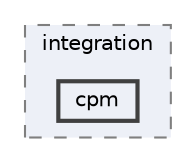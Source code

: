 digraph "/home/ale/sparse-matrix/json/docs/mkdocs/docs/integration/cpm"
{
 // LATEX_PDF_SIZE
  bgcolor="transparent";
  edge [fontname=Helvetica,fontsize=10,labelfontname=Helvetica,labelfontsize=10];
  node [fontname=Helvetica,fontsize=10,shape=box,height=0.2,width=0.4];
  compound=true
  subgraph clusterdir_19b36ec3831896adaf9b65df7b7b5c1a {
    graph [ bgcolor="#edf0f7", pencolor="grey50", label="integration", fontname=Helvetica,fontsize=10 style="filled,dashed", URL="dir_19b36ec3831896adaf9b65df7b7b5c1a.html",tooltip=""]
  dir_75afa0ba41968ad1e1449a2b52ce3328 [label="cpm", fillcolor="#edf0f7", color="grey25", style="filled,bold", URL="dir_75afa0ba41968ad1e1449a2b52ce3328.html",tooltip=""];
  }
}
